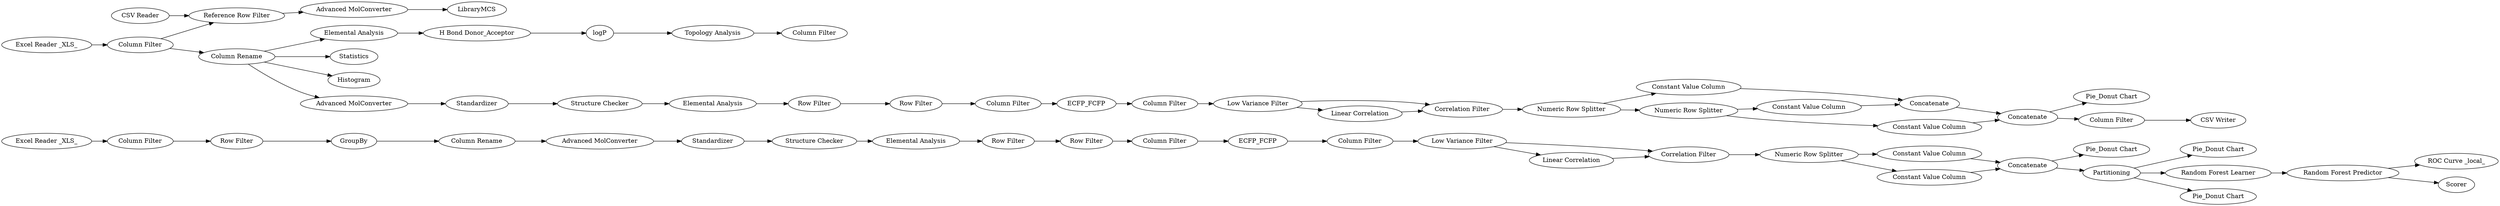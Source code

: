 digraph {
	"7629602549029056073_7" [label="Elemental Analysis"]
	"7629602549029056073_14" [label="Row Filter"]
	"-9165872211684937892_249" [label="Row Filter"]
	"6692640533699911902_7" [label="Elemental Analysis"]
	"60344126270220514_79" [label=ECFP_FCFP]
	"-4710309795696478269_59" [label="Low Variance Filter"]
	"968208974660691281_26" [label="Constant Value Column"]
	"-4975904203770009420_7" [label="Elemental Analysis"]
	"8534448839503443188_28" [label="Constant Value Column"]
	"968208974660691281_30" [label=Concatenate]
	"-7872953411964344609_79" [label=ECFP_FCFP]
	"1124734397972388366_23" [label="Advanced MolConverter"]
	"-4975904203770009420_8" [label="H Bond Donor_Acceptor"]
	"7922713861748268954_59" [label="Low Variance Filter"]
	"-354784539376276144_157" [label="Structure Checker"]
	"6692640533699911902_15" [label="Row Filter"]
	"-3515603119530950372_238" [label="ROC Curve _local_"]
	"60344126270220514_77" [label="Column Filter"]
	"6418421306252903472_157" [label="Structure Checker"]
	"-3515603119530950372_21" [label=Statistics]
	"-1063295805664642052_161" [label="CSV Reader"]
	"-4975904203770009420_13" [label="Column Filter"]
	"-3515603119530950372_32" [label="Pie_Donut Chart"]
	"-3515603119530950372_260" [label="Pie_Donut Chart"]
	"-4710309795696478269_61" [label="Correlation Filter"]
	"-4975904203770009420_10" [label="Topology Analysis"]
	"968208974660691281_24" [label="Numeric Row Splitter"]
	"60344126270220514_76" [label="Column Filter"]
	"8534448839503443188_26" [label="Constant Value Column"]
	"7922713861748268954_61" [label="Correlation Filter"]
	"-4975904203770009420_9" [label=logP]
	"-7872953411964344609_76" [label="Column Filter"]
	"8534448839503443188_30" [label=Concatenate]
	"-3515603119530950372_8" [label="Excel Reader _XLS_"]
	"-3207264990394605498_171" [label="Random Forest Predictor"]
	"-3515603119530950372_258" [label="Column Filter"]
	"-3515603119530950372_254" [label="Pie_Donut Chart"]
	"7629602549029056073_15" [label="Row Filter"]
	"-354784539376276144_144" [label=Standardizer]
	"-3515603119530950372_164" [label="CSV Writer"]
	"-3515603119530950372_22" [label=Histogram]
	"968208974660691281_27" [label="Constant Value Column"]
	"-1063295805664642052_163" [label=LibraryMCS]
	"-1063295805664642052_162" [label="Reference Row Filter"]
	"-9165872211684937892_248" [label="Column Filter"]
	"-4710309795696478269_62" [label="Linear Correlation"]
	"6692640533699911902_14" [label="Row Filter"]
	"968208974660691281_29" [label=Concatenate]
	"-3515603119530950372_256" [label="Column Rename"]
	"-3515603119530950372_166" [label="Excel Reader _XLS_"]
	"-3515603119530950372_261" [label=Scorer]
	"6418421306252903472_144" [label=Standardizer]
	"8534448839503443188_24" [label="Numeric Row Splitter"]
	"-7872953411964344609_77" [label="Column Filter"]
	"7922713861748268954_62" [label="Linear Correlation"]
	"-9165872211684937892_252" [label="Column Rename"]
	"-9165872211684937892_247" [label=GroupBy]
	"-3515603119530950372_10" [label=Partitioning]
	"-9097487732532348959_23" [label="Advanced MolConverter"]
	"-3207264990394605498_170" [label="Random Forest Learner"]
	"-3515603119530950372_165" [label="Column Filter"]
	"-3515603119530950372_259" [label="Pie_Donut Chart"]
	"-1063295805664642052_164" [label="Advanced MolConverter"]
	"968208974660691281_28" [label="Constant Value Column"]
	"968208974660691281_25" [label="Numeric Row Splitter"]
	"7629602549029056073_14" -> "7629602549029056073_15"
	"968208974660691281_29" -> "968208974660691281_30"
	"-3515603119530950372_256" -> "-3515603119530950372_22"
	"7629602549029056073_7" -> "7629602549029056073_14"
	"968208974660691281_24" -> "968208974660691281_26"
	"6692640533699911902_15" -> "60344126270220514_77"
	"968208974660691281_25" -> "968208974660691281_27"
	"60344126270220514_77" -> "60344126270220514_79"
	"968208974660691281_25" -> "968208974660691281_28"
	"1124734397972388366_23" -> "-354784539376276144_144"
	"-3515603119530950372_8" -> "-3515603119530950372_258"
	"-3515603119530950372_256" -> "-4975904203770009420_7"
	"60344126270220514_79" -> "60344126270220514_76"
	"-3207264990394605498_171" -> "-3515603119530950372_238"
	"-4710309795696478269_59" -> "-4710309795696478269_62"
	"-3515603119530950372_258" -> "-3515603119530950372_256"
	"-3207264990394605498_170" -> "-3207264990394605498_171"
	"-354784539376276144_144" -> "-354784539376276144_157"
	"7922713861748268954_59" -> "7922713861748268954_61"
	"7922713861748268954_59" -> "7922713861748268954_62"
	"-3515603119530950372_10" -> "-3207264990394605498_170"
	"968208974660691281_26" -> "968208974660691281_29"
	"6418421306252903472_157" -> "6692640533699911902_7"
	"-354784539376276144_157" -> "7629602549029056073_7"
	"-3515603119530950372_166" -> "-9165872211684937892_248"
	"6692640533699911902_14" -> "6692640533699911902_15"
	"8534448839503443188_30" -> "-3515603119530950372_254"
	"7629602549029056073_15" -> "-7872953411964344609_77"
	"968208974660691281_30" -> "-3515603119530950372_165"
	"-9097487732532348959_23" -> "6418421306252903472_144"
	"-1063295805664642052_162" -> "-1063295805664642052_164"
	"60344126270220514_76" -> "-4710309795696478269_59"
	"-7872953411964344609_77" -> "-7872953411964344609_79"
	"-3207264990394605498_171" -> "-3515603119530950372_261"
	"8534448839503443188_24" -> "8534448839503443188_26"
	"-4710309795696478269_62" -> "-4710309795696478269_61"
	"968208974660691281_27" -> "968208974660691281_29"
	"-3515603119530950372_10" -> "-3515603119530950372_259"
	"8534448839503443188_26" -> "8534448839503443188_30"
	"-9165872211684937892_248" -> "-9165872211684937892_249"
	"968208974660691281_30" -> "-3515603119530950372_32"
	"968208974660691281_24" -> "968208974660691281_25"
	"-7872953411964344609_76" -> "7922713861748268954_59"
	"-3515603119530950372_10" -> "-3515603119530950372_260"
	"-4975904203770009420_9" -> "-4975904203770009420_10"
	"-3515603119530950372_256" -> "-3515603119530950372_21"
	"-9165872211684937892_247" -> "-9165872211684937892_252"
	"-1063295805664642052_161" -> "-1063295805664642052_162"
	"8534448839503443188_28" -> "8534448839503443188_30"
	"8534448839503443188_30" -> "-3515603119530950372_10"
	"-3515603119530950372_256" -> "-9097487732532348959_23"
	"6418421306252903472_144" -> "6418421306252903472_157"
	"8534448839503443188_24" -> "8534448839503443188_28"
	"-1063295805664642052_164" -> "-1063295805664642052_163"
	"-9165872211684937892_249" -> "-9165872211684937892_247"
	"968208974660691281_28" -> "968208974660691281_30"
	"-7872953411964344609_79" -> "-7872953411964344609_76"
	"7922713861748268954_62" -> "7922713861748268954_61"
	"-3515603119530950372_165" -> "-3515603119530950372_164"
	"-3515603119530950372_258" -> "-1063295805664642052_162"
	"-4975904203770009420_10" -> "-4975904203770009420_13"
	"-4710309795696478269_61" -> "968208974660691281_24"
	"-9165872211684937892_252" -> "1124734397972388366_23"
	"7922713861748268954_61" -> "8534448839503443188_24"
	"-4975904203770009420_7" -> "-4975904203770009420_8"
	"-4710309795696478269_59" -> "-4710309795696478269_61"
	"-4975904203770009420_8" -> "-4975904203770009420_9"
	"6692640533699911902_7" -> "6692640533699911902_14"
	rankdir=LR
}
